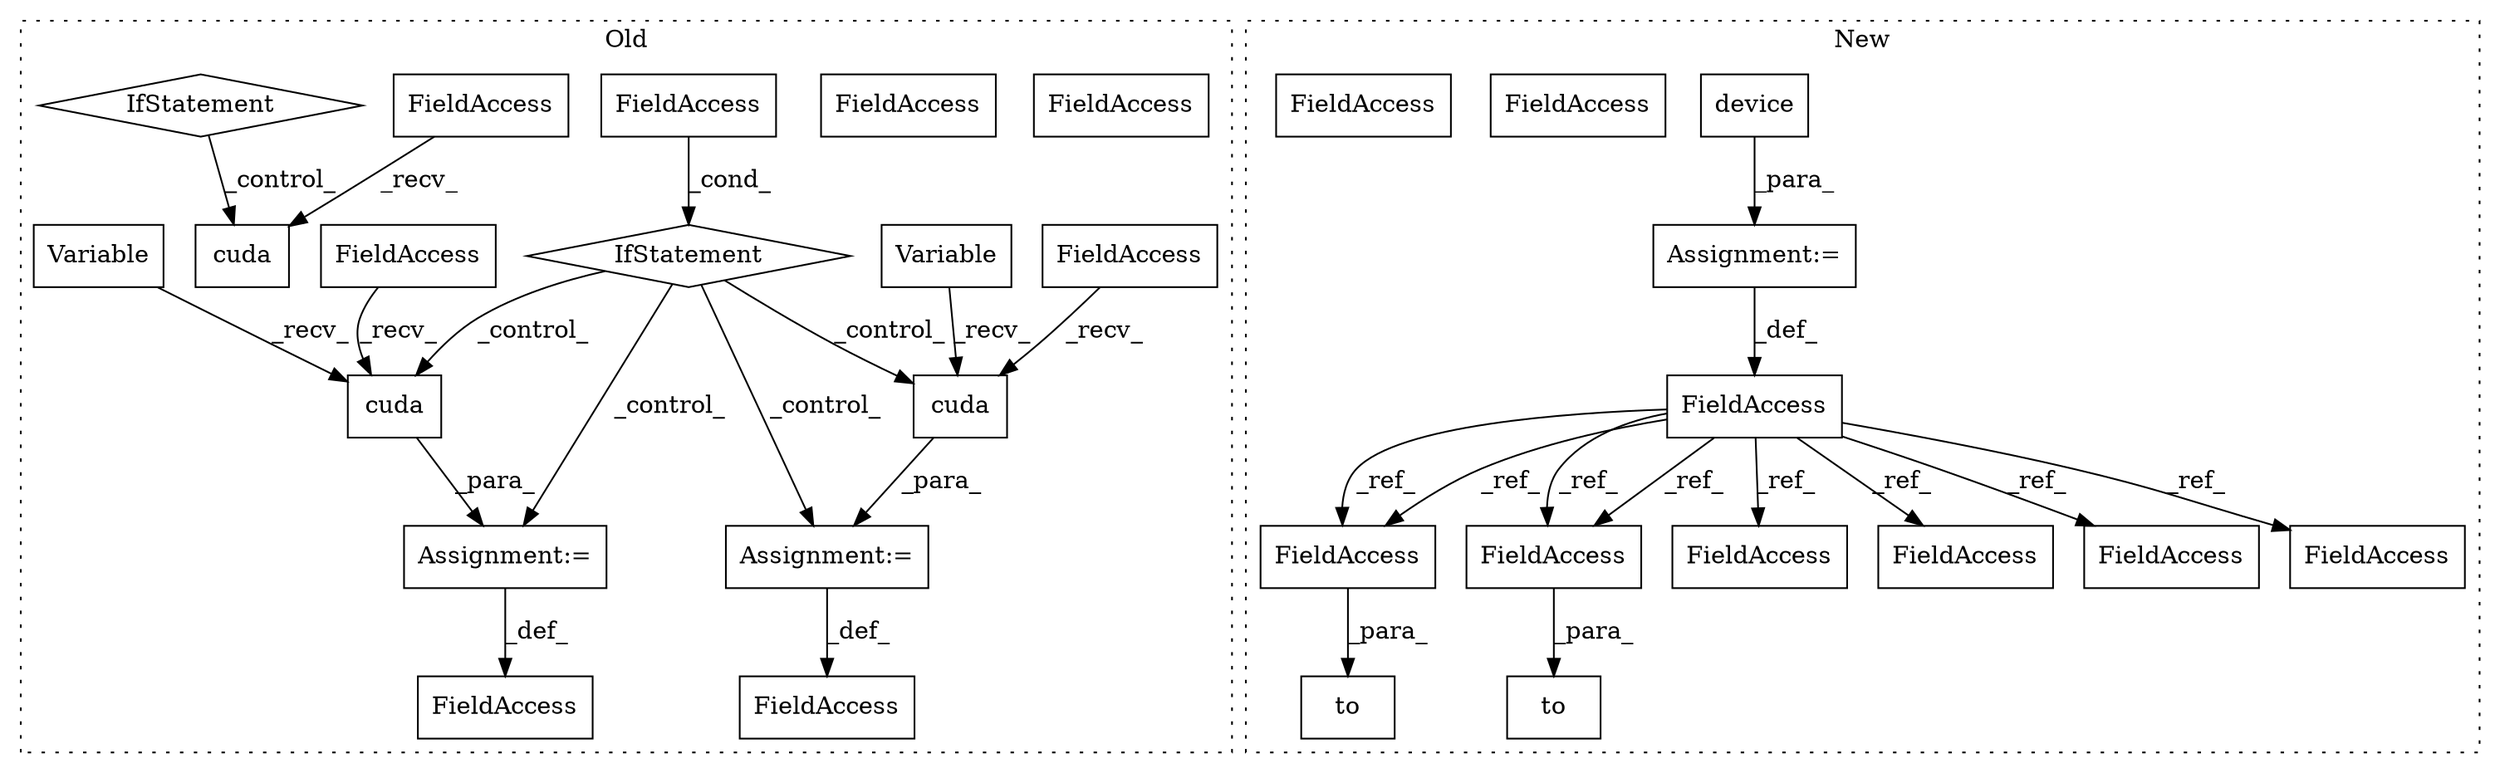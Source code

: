 digraph G {
subgraph cluster0 {
1 [label="Variable" a="32" s="5980,6046" l="9,1" shape="box"];
4 [label="Assignment:=" a="7" s="6150" l="1" shape="box"];
6 [label="IfStatement" a="25" s="6059,6072" l="4,2" shape="diamond"];
7 [label="cuda" a="32" s="6166" l="6" shape="box"];
9 [label="cuda" a="32" s="6116" l="6" shape="box"];
10 [label="Variable" a="32" s="5887,5952" l="9,1" shape="box"];
11 [label="cuda" a="32" s="3647" l="6" shape="box"];
12 [label="FieldAccess" a="22" s="6151" l="14" shape="box"];
14 [label="FieldAccess" a="22" s="6063" l="4" shape="box"];
15 [label="FieldAccess" a="22" s="6102" l="13" shape="box"];
17 [label="FieldAccess" a="22" s="3792" l="4" shape="box"];
18 [label="FieldAccess" a="22" s="6136" l="14" shape="box"];
19 [label="FieldAccess" a="22" s="3639" l="7" shape="box"];
20 [label="FieldAccess" a="22" s="6088" l="13" shape="box"];
25 [label="IfStatement" a="25" s="3590,3603" l="4,2" shape="diamond"];
26 [label="Assignment:=" a="7" s="6101" l="1" shape="box"];
30 [label="FieldAccess" a="22" s="6063" l="4" shape="box"];
label = "Old";
style="dotted";
}
subgraph cluster1 {
2 [label="device" a="32" s="3195,3228" l="7,1" shape="box"];
3 [label="Assignment:=" a="7" s="3188" l="1" shape="box"];
5 [label="to" a="32" s="3555,3564" l="3,1" shape="box"];
8 [label="FieldAccess" a="22" s="3182" l="6" shape="box"];
13 [label="FieldAccess" a="22" s="3482" l="6" shape="box"];
16 [label="FieldAccess" a="22" s="3558" l="6" shape="box"];
21 [label="FieldAccess" a="22" s="3696" l="6" shape="box"];
22 [label="FieldAccess" a="22" s="5888" l="6" shape="box"];
23 [label="FieldAccess" a="22" s="4559" l="6" shape="box"];
24 [label="FieldAccess" a="22" s="5819" l="6" shape="box"];
27 [label="to" a="32" s="3479,3488" l="3,1" shape="box"];
28 [label="FieldAccess" a="22" s="3558" l="6" shape="box"];
29 [label="FieldAccess" a="22" s="3482" l="6" shape="box"];
label = "New";
style="dotted";
}
1 -> 7 [label="_recv_"];
2 -> 3 [label="_para_"];
3 -> 8 [label="_def_"];
4 -> 18 [label="_def_"];
6 -> 4 [label="_control_"];
6 -> 26 [label="_control_"];
6 -> 7 [label="_control_"];
6 -> 9 [label="_control_"];
7 -> 4 [label="_para_"];
8 -> 22 [label="_ref_"];
8 -> 23 [label="_ref_"];
8 -> 29 [label="_ref_"];
8 -> 28 [label="_ref_"];
8 -> 24 [label="_ref_"];
8 -> 21 [label="_ref_"];
8 -> 29 [label="_ref_"];
8 -> 28 [label="_ref_"];
9 -> 26 [label="_para_"];
10 -> 9 [label="_recv_"];
12 -> 7 [label="_recv_"];
15 -> 9 [label="_recv_"];
19 -> 11 [label="_recv_"];
25 -> 11 [label="_control_"];
26 -> 20 [label="_def_"];
28 -> 5 [label="_para_"];
29 -> 27 [label="_para_"];
30 -> 6 [label="_cond_"];
}